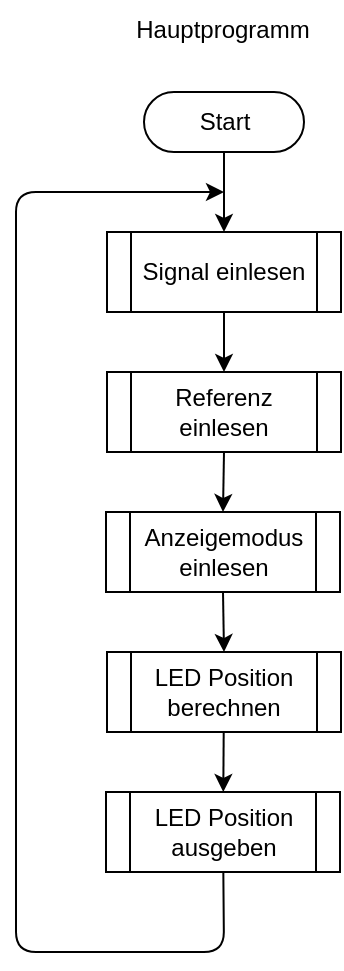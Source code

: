 <mxfile>
    <diagram id="O26fbojR48Uf1aAV7sTd" name="Hauptprogramm">
        <mxGraphModel dx="484" dy="472" grid="0" gridSize="10" guides="1" tooltips="1" connect="1" arrows="1" fold="1" page="1" pageScale="1" pageWidth="827" pageHeight="1169" math="0" shadow="0">
            <root>
                <mxCell id="0"/>
                <mxCell id="1" parent="0"/>
                <mxCell id="10" style="edgeStyle=none;html=1;entryX=0.5;entryY=0;entryDx=0;entryDy=0;" parent="1" source="2" target="5" edge="1">
                    <mxGeometry relative="1" as="geometry"/>
                </mxCell>
                <mxCell id="2" value="Start" style="html=1;dashed=0;whitespace=wrap;shape=mxgraph.dfd.start" parent="1" vertex="1">
                    <mxGeometry x="361" y="66" width="80" height="30" as="geometry"/>
                </mxCell>
                <mxCell id="11" style="edgeStyle=none;html=1;entryX=0.5;entryY=0;entryDx=0;entryDy=0;" parent="1" source="5" target="6" edge="1">
                    <mxGeometry relative="1" as="geometry"/>
                </mxCell>
                <mxCell id="5" value="Signal einlesen" style="shape=process;whiteSpace=wrap;html=1;backgroundOutline=1;" parent="1" vertex="1">
                    <mxGeometry x="342.5" y="136" width="117" height="40" as="geometry"/>
                </mxCell>
                <mxCell id="fySVf92yqNZT5_yrwth1-22" style="edgeStyle=none;jumpStyle=arc;html=1;exitX=0.5;exitY=1;exitDx=0;exitDy=0;entryX=0.5;entryY=0;entryDx=0;entryDy=0;" parent="1" source="6" target="fySVf92yqNZT5_yrwth1-19" edge="1">
                    <mxGeometry relative="1" as="geometry"/>
                </mxCell>
                <mxCell id="6" value="Referenz einlesen" style="shape=process;whiteSpace=wrap;html=1;backgroundOutline=1;" parent="1" vertex="1">
                    <mxGeometry x="342.5" y="206" width="117" height="40" as="geometry"/>
                </mxCell>
                <mxCell id="18" style="edgeStyle=none;html=1;" parent="1" source="14" target="17" edge="1">
                    <mxGeometry relative="1" as="geometry"/>
                </mxCell>
                <mxCell id="14" value="LED Position berechnen" style="shape=process;whiteSpace=wrap;html=1;backgroundOutline=1;" parent="1" vertex="1">
                    <mxGeometry x="342.5" y="346" width="117" height="40" as="geometry"/>
                </mxCell>
                <mxCell id="19" style="edgeStyle=none;html=1;jumpStyle=arc;" parent="1" source="17" edge="1">
                    <mxGeometry relative="1" as="geometry">
                        <mxPoint x="401" y="116" as="targetPoint"/>
                        <Array as="points">
                            <mxPoint x="401" y="496"/>
                            <mxPoint x="297" y="496"/>
                            <mxPoint x="297" y="116"/>
                        </Array>
                    </mxGeometry>
                </mxCell>
                <mxCell id="17" value="LED Position ausgeben" style="shape=process;whiteSpace=wrap;html=1;backgroundOutline=1;" parent="1" vertex="1">
                    <mxGeometry x="342" y="416" width="117" height="40" as="geometry"/>
                </mxCell>
                <mxCell id="fySVf92yqNZT5_yrwth1-23" style="edgeStyle=none;jumpStyle=arc;html=1;exitX=0.5;exitY=1;exitDx=0;exitDy=0;entryX=0.5;entryY=0;entryDx=0;entryDy=0;" parent="1" source="fySVf92yqNZT5_yrwth1-19" target="14" edge="1">
                    <mxGeometry relative="1" as="geometry"/>
                </mxCell>
                <mxCell id="fySVf92yqNZT5_yrwth1-19" value="Anzeigemodus&lt;br&gt;einlesen" style="shape=process;whiteSpace=wrap;html=1;backgroundOutline=1;" parent="1" vertex="1">
                    <mxGeometry x="342" y="276" width="117" height="40" as="geometry"/>
                </mxCell>
                <mxCell id="20" value="Hauptprogramm" style="text;html=1;strokeColor=none;fillColor=none;align=center;verticalAlign=middle;whiteSpace=wrap;rounded=0;" parent="1" vertex="1">
                    <mxGeometry x="345.25" y="20" width="110.5" height="30" as="geometry"/>
                </mxCell>
            </root>
        </mxGraphModel>
    </diagram>
    <diagram id="450rFVRkJWAVE7fzCITJ" name="Signal einlesen">
        <mxGraphModel dx="406" dy="397" grid="0" gridSize="10" guides="1" tooltips="1" connect="1" arrows="1" fold="1" page="1" pageScale="1" pageWidth="827" pageHeight="1169" math="0" shadow="0">
            <root>
                <mxCell id="0"/>
                <mxCell id="1" parent="0"/>
                <mxCell id="enSTSW-jz2sXvOzB7Ztx-1" style="edgeStyle=none;html=1;exitX=0.5;exitY=0.5;exitDx=0;exitDy=15;exitPerimeter=0;entryX=0.5;entryY=0;entryDx=0;entryDy=0;" parent="1" source="trMbCOTIoYY8dVu6mgae-1" target="dqmxXO2vYlBYbtgE4ImE-1" edge="1">
                    <mxGeometry relative="1" as="geometry"/>
                </mxCell>
                <mxCell id="trMbCOTIoYY8dVu6mgae-1" value="Start" style="html=1;dashed=0;whitespace=wrap;shape=mxgraph.dfd.start" parent="1" vertex="1">
                    <mxGeometry x="360" y="65" width="80" height="30" as="geometry"/>
                </mxCell>
                <mxCell id="trMbCOTIoYY8dVu6mgae-2" value="Ende" style="html=1;dashed=0;whitespace=wrap;shape=mxgraph.dfd.start" parent="1" vertex="1">
                    <mxGeometry x="360" y="220" width="80" height="30" as="geometry"/>
                </mxCell>
                <mxCell id="enSTSW-jz2sXvOzB7Ztx-2" style="edgeStyle=none;html=1;exitX=0.5;exitY=1;exitDx=0;exitDy=0;entryX=0.5;entryY=0.5;entryDx=0;entryDy=-15;entryPerimeter=0;" parent="1" source="dqmxXO2vYlBYbtgE4ImE-1" target="trMbCOTIoYY8dVu6mgae-2" edge="1">
                    <mxGeometry relative="1" as="geometry"/>
                </mxCell>
                <mxCell id="dqmxXO2vYlBYbtgE4ImE-1" value="ADC Signal an A2&lt;br&gt;einlesen und zurückgeben" style="shape=parallelogram;perimeter=parallelogramPerimeter;whiteSpace=wrap;html=1;fixedSize=1;" parent="1" vertex="1">
                    <mxGeometry x="330" y="130" width="140" height="50" as="geometry"/>
                </mxCell>
                <mxCell id="ETJSdYTTg-z4ljxHMlw6-1" value="Signal einlesen" style="text;html=1;strokeColor=none;fillColor=none;align=center;verticalAlign=middle;whiteSpace=wrap;rounded=0;" parent="1" vertex="1">
                    <mxGeometry x="345" y="20" width="110" height="30" as="geometry"/>
                </mxCell>
            </root>
        </mxGraphModel>
    </diagram>
    <diagram id="_Ek9zPpsgkf6VE6edusn" name="Referenz einlesen">
        <mxGraphModel dx="484" dy="472" grid="0" gridSize="10" guides="1" tooltips="1" connect="1" arrows="1" fold="1" page="1" pageScale="1" pageWidth="827" pageHeight="1169" math="0" shadow="0">
            <root>
                <mxCell id="0"/>
                <mxCell id="1" parent="0"/>
                <mxCell id="KvHQ7V1Acf3yVv9SnlKU-3" style="edgeStyle=none;html=1;exitX=0.5;exitY=0.5;exitDx=0;exitDy=15;exitPerimeter=0;entryX=0.5;entryY=0;entryDx=0;entryDy=0;" parent="1" source="GqVp5uJhORPxdIj3chC3-1" target="h0gZrjqCItHx2euEInNG-1" edge="1">
                    <mxGeometry relative="1" as="geometry"/>
                </mxCell>
                <mxCell id="GqVp5uJhORPxdIj3chC3-1" value="Start" style="html=1;dashed=0;whitespace=wrap;shape=mxgraph.dfd.start" parent="1" vertex="1">
                    <mxGeometry x="360" y="80" width="80" height="30" as="geometry"/>
                </mxCell>
                <mxCell id="GqVp5uJhORPxdIj3chC3-2" value="Ende" style="html=1;dashed=0;whitespace=wrap;shape=mxgraph.dfd.start" parent="1" vertex="1">
                    <mxGeometry x="360" y="380" width="80" height="30" as="geometry"/>
                </mxCell>
                <mxCell id="KvHQ7V1Acf3yVv9SnlKU-2" style="edgeStyle=none;html=1;exitX=0.5;exitY=1;exitDx=0;exitDy=0;" parent="1" source="h0gZrjqCItHx2euEInNG-1" target="KvHQ7V1Acf3yVv9SnlKU-1" edge="1">
                    <mxGeometry relative="1" as="geometry"/>
                </mxCell>
                <mxCell id="h0gZrjqCItHx2euEInNG-1" value="ADC Signal an A1&lt;br&gt;einlesen" style="shape=parallelogram;perimeter=parallelogramPerimeter;whiteSpace=wrap;html=1;fixedSize=1;" parent="1" vertex="1">
                    <mxGeometry x="335" y="140" width="130" height="50" as="geometry"/>
                </mxCell>
                <mxCell id="KvHQ7V1Acf3yVv9SnlKU-5" value="" style="edgeStyle=none;html=1;" parent="1" source="KvHQ7V1Acf3yVv9SnlKU-1" target="KvHQ7V1Acf3yVv9SnlKU-4" edge="1">
                    <mxGeometry relative="1" as="geometry"/>
                </mxCell>
                <mxCell id="KvHQ7V1Acf3yVv9SnlKU-1" value="ADC Signal an A0&lt;br&gt;einlesen" style="shape=parallelogram;perimeter=parallelogramPerimeter;whiteSpace=wrap;html=1;fixedSize=1;" parent="1" vertex="1">
                    <mxGeometry x="335" y="220" width="130" height="50" as="geometry"/>
                </mxCell>
                <mxCell id="KvHQ7V1Acf3yVv9SnlKU-6" value="" style="edgeStyle=none;html=1;" parent="1" source="KvHQ7V1Acf3yVv9SnlKU-4" target="GqVp5uJhORPxdIj3chC3-2" edge="1">
                    <mxGeometry relative="1" as="geometry"/>
                </mxCell>
                <mxCell id="KvHQ7V1Acf3yVv9SnlKU-4" value="Differenz berechnen und zurückgeben" style="rounded=0;whiteSpace=wrap;html=1;" parent="1" vertex="1">
                    <mxGeometry x="340" y="300" width="120" height="50" as="geometry"/>
                </mxCell>
                <mxCell id="kd1nPjIwxc-YKqGUv04_-1" value="Referenz einlesen" style="text;html=1;strokeColor=none;fillColor=none;align=center;verticalAlign=middle;whiteSpace=wrap;rounded=0;" parent="1" vertex="1">
                    <mxGeometry x="345" y="30" width="110" height="30" as="geometry"/>
                </mxCell>
            </root>
        </mxGraphModel>
    </diagram>
    <diagram id="wJCQboMeX-dNq0_cqoEP" name="Anzeigemodus einlesen">
        <mxGraphModel dx="339" dy="331" grid="0" gridSize="10" guides="1" tooltips="1" connect="1" arrows="1" fold="1" page="1" pageScale="1" pageWidth="827" pageHeight="1169" math="0" shadow="0">
            <root>
                <mxCell id="0"/>
                <mxCell id="1" parent="0"/>
                <mxCell id="IbTi_PK05UJWKWHlWVW7-2" value="" style="edgeStyle=none;html=1;" parent="1" source="aPlLClmATX_K--kwQU6Q-1" target="IbTi_PK05UJWKWHlWVW7-1" edge="1">
                    <mxGeometry relative="1" as="geometry"/>
                </mxCell>
                <mxCell id="aPlLClmATX_K--kwQU6Q-1" value="Start" style="html=1;dashed=0;whitespace=wrap;shape=mxgraph.dfd.start" parent="1" vertex="1">
                    <mxGeometry x="360" y="140" width="80" height="30" as="geometry"/>
                </mxCell>
                <mxCell id="aPlLClmATX_K--kwQU6Q-2" value="Ende" style="html=1;dashed=0;whitespace=wrap;shape=mxgraph.dfd.start" parent="1" vertex="1">
                    <mxGeometry x="360" y="280" width="80" height="30" as="geometry"/>
                </mxCell>
                <mxCell id="SqwfZAMNWn7-qmeQBMl6-1" value="" style="edgeStyle=none;html=1;" parent="1" source="IbTi_PK05UJWKWHlWVW7-1" target="aPlLClmATX_K--kwQU6Q-2" edge="1">
                    <mxGeometry relative="1" as="geometry"/>
                </mxCell>
                <mxCell id="IbTi_PK05UJWKWHlWVW7-1" value="Pin 9 einlesen und Wert zurückgeben" style="shape=parallelogram;perimeter=parallelogramPerimeter;whiteSpace=wrap;html=1;fixedSize=1;" parent="1" vertex="1">
                    <mxGeometry x="317.5" y="200" width="165" height="50" as="geometry"/>
                </mxCell>
                <mxCell id="Jwk3q93X2aY-TV83_qOB-1" value="Anzeigemodus einlesen" style="text;html=1;strokeColor=none;fillColor=none;align=center;verticalAlign=middle;whiteSpace=wrap;rounded=0;" parent="1" vertex="1">
                    <mxGeometry x="322.5" y="90" width="155" height="30" as="geometry"/>
                </mxCell>
            </root>
        </mxGraphModel>
    </diagram>
    <diagram id="XBPcOxajth_M0YE3lk5U" name="LED Position berechnen">
        <mxGraphModel dx="484" dy="472" grid="0" gridSize="10" guides="1" tooltips="1" connect="1" arrows="1" fold="1" page="1" pageScale="1" pageWidth="827" pageHeight="1169" math="0" shadow="0">
            <root>
                <mxCell id="0"/>
                <mxCell id="1" parent="0"/>
                <mxCell id="4iBSOpFGQ1_5AZg9AWhn-8" value="" style="edgeStyle=none;html=1;" parent="1" source="4iBSOpFGQ1_5AZg9AWhn-1" target="4iBSOpFGQ1_5AZg9AWhn-3" edge="1">
                    <mxGeometry relative="1" as="geometry"/>
                </mxCell>
                <mxCell id="4iBSOpFGQ1_5AZg9AWhn-1" value="Start" style="html=1;dashed=0;whitespace=wrap;shape=mxgraph.dfd.start" parent="1" vertex="1">
                    <mxGeometry x="360" y="60" width="80" height="30" as="geometry"/>
                </mxCell>
                <mxCell id="4iBSOpFGQ1_5AZg9AWhn-2" value="Ende" style="html=1;dashed=0;whitespace=wrap;shape=mxgraph.dfd.start" parent="1" vertex="1">
                    <mxGeometry x="360" y="470" width="80" height="30" as="geometry"/>
                </mxCell>
                <mxCell id="4iBSOpFGQ1_5AZg9AWhn-9" value="" style="edgeStyle=none;html=1;" parent="1" source="4iBSOpFGQ1_5AZg9AWhn-3" target="4iBSOpFGQ1_5AZg9AWhn-4" edge="1">
                    <mxGeometry relative="1" as="geometry"/>
                </mxCell>
                <mxCell id="4iBSOpFGQ1_5AZg9AWhn-3" value="Quotient aus Signalwert und Referenzwert bilden" style="rounded=0;whiteSpace=wrap;html=1;" parent="1" vertex="1">
                    <mxGeometry x="340" y="120" width="120" height="60" as="geometry"/>
                </mxCell>
                <mxCell id="4iBSOpFGQ1_5AZg9AWhn-10" value="" style="edgeStyle=none;html=1;" parent="1" source="4iBSOpFGQ1_5AZg9AWhn-4" target="4iBSOpFGQ1_5AZg9AWhn-5" edge="1">
                    <mxGeometry relative="1" as="geometry"/>
                </mxCell>
                <mxCell id="4iBSOpFGQ1_5AZg9AWhn-4" value="Quotient mit Anzahl der LEDs multiplizieren" style="rounded=0;whiteSpace=wrap;html=1;" parent="1" vertex="1">
                    <mxGeometry x="340" y="210" width="120" height="70" as="geometry"/>
                </mxCell>
                <mxCell id="4iBSOpFGQ1_5AZg9AWhn-7" value="" style="edgeStyle=none;html=1;" parent="1" source="4iBSOpFGQ1_5AZg9AWhn-5" target="4iBSOpFGQ1_5AZg9AWhn-6" edge="1">
                    <mxGeometry relative="1" as="geometry"/>
                </mxCell>
                <mxCell id="4iBSOpFGQ1_5AZg9AWhn-5" value="auf ganze Zahl runden" style="rounded=0;whiteSpace=wrap;html=1;" parent="1" vertex="1">
                    <mxGeometry x="340" y="310" width="120" height="60" as="geometry"/>
                </mxCell>
                <mxCell id="4iBSOpFGQ1_5AZg9AWhn-11" value="" style="edgeStyle=none;html=1;" parent="1" source="4iBSOpFGQ1_5AZg9AWhn-6" target="4iBSOpFGQ1_5AZg9AWhn-2" edge="1">
                    <mxGeometry relative="1" as="geometry"/>
                </mxCell>
                <mxCell id="4iBSOpFGQ1_5AZg9AWhn-6" value="1 abziehen und&lt;br&gt;zurückgeben" style="rounded=0;whiteSpace=wrap;html=1;" parent="1" vertex="1">
                    <mxGeometry x="340" y="400" width="120" height="40" as="geometry"/>
                </mxCell>
                <mxCell id="F4THtUC9Pz-LIFDfOSCk-1" value="LED Position berechnnen" style="text;html=1;strokeColor=none;fillColor=none;align=center;verticalAlign=middle;whiteSpace=wrap;rounded=0;" parent="1" vertex="1">
                    <mxGeometry x="322.5" y="20" width="155" height="30" as="geometry"/>
                </mxCell>
            </root>
        </mxGraphModel>
    </diagram>
    <diagram id="JdjiHE0KEyb2ZBgvRoHp" name="LED Position ausgeben">
        <mxGraphModel dx="608" dy="2689" grid="0" gridSize="10" guides="1" tooltips="1" connect="1" arrows="1" fold="1" page="0" pageScale="1" pageWidth="827" pageHeight="1169" math="0" shadow="0">
            <root>
                <mxCell id="0"/>
                <mxCell id="1" parent="0"/>
                <mxCell id="Ujs8S-BIjF6tcbrlZMKm-17" style="edgeStyle=none;html=1;exitX=0.5;exitY=0.5;exitDx=0;exitDy=15;exitPerimeter=0;entryX=0.5;entryY=0;entryDx=0;entryDy=0;" parent="1" source="8uB20kjHihdzwcw-PyJV-1" target="Ujs8S-BIjF6tcbrlZMKm-14" edge="1">
                    <mxGeometry relative="1" as="geometry"/>
                </mxCell>
                <mxCell id="8uB20kjHihdzwcw-PyJV-1" value="Start" style="html=1;dashed=0;whitespace=wrap;shape=mxgraph.dfd.start" parent="1" vertex="1">
                    <mxGeometry x="360" y="10" width="80" height="30" as="geometry"/>
                </mxCell>
                <mxCell id="8uB20kjHihdzwcw-PyJV-2" value="Ende" style="html=1;dashed=0;whitespace=wrap;shape=mxgraph.dfd.start" parent="1" vertex="1">
                    <mxGeometry x="360" y="1262" width="80" height="30" as="geometry"/>
                </mxCell>
                <mxCell id="Ujs8S-BIjF6tcbrlZMKm-4" style="edgeStyle=none;html=1;exitX=0.5;exitY=1;exitDx=0;exitDy=0;entryX=0.5;entryY=0;entryDx=0;entryDy=0;" parent="1" source="Ujs8S-BIjF6tcbrlZMKm-1" target="Ujs8S-BIjF6tcbrlZMKm-3" edge="1">
                    <mxGeometry relative="1" as="geometry"/>
                </mxCell>
                <mxCell id="Ujs8S-BIjF6tcbrlZMKm-7" value="ja" style="edgeLabel;html=1;align=center;verticalAlign=middle;resizable=0;points=[];" parent="Ujs8S-BIjF6tcbrlZMKm-4" vertex="1" connectable="0">
                    <mxGeometry x="-0.355" y="-1" relative="1" as="geometry">
                        <mxPoint x="15" as="offset"/>
                    </mxGeometry>
                </mxCell>
                <mxCell id="Td2UPrfkBwUJELprVeOD-4" value="nein" style="edgeStyle=none;html=1;exitX=1;exitY=0.5;exitDx=0;exitDy=0;entryX=0.5;entryY=0;entryDx=0;entryDy=0;" parent="1" source="Ujs8S-BIjF6tcbrlZMKm-1" target="Td2UPrfkBwUJELprVeOD-1" edge="1">
                    <mxGeometry x="-0.91" y="14" relative="1" as="geometry">
                        <Array as="points">
                            <mxPoint x="520" y="224"/>
                            <mxPoint x="520" y="480"/>
                            <mxPoint x="400" y="480"/>
                        </Array>
                        <mxPoint as="offset"/>
                    </mxGeometry>
                </mxCell>
                <mxCell id="Ujs8S-BIjF6tcbrlZMKm-1" value="Zählvariable &lt;br&gt;&amp;lt; &lt;br&gt;Anzalhl der LEDs" style="shape=rhombus;html=1;dashed=0;whitespace=wrap;perimeter=rhombusPerimeter;" parent="1" vertex="1">
                    <mxGeometry x="310" y="179" width="180" height="90" as="geometry"/>
                </mxCell>
                <mxCell id="Ujs8S-BIjF6tcbrlZMKm-12" style="edgeStyle=none;html=1;exitX=0.5;exitY=1;exitDx=0;exitDy=0;entryX=0.5;entryY=1;entryDx=0;entryDy=0;" parent="1" source="Ujs8S-BIjF6tcbrlZMKm-2" target="Ujs8S-BIjF6tcbrlZMKm-10" edge="1">
                    <mxGeometry relative="1" as="geometry">
                        <Array as="points">
                            <mxPoint x="400" y="470"/>
                            <mxPoint x="220" y="470"/>
                        </Array>
                    </mxGeometry>
                </mxCell>
                <mxCell id="Ujs8S-BIjF6tcbrlZMKm-2" value="Adressierten LED Pin&lt;br&gt;hochohmig schalten" style="shape=parallelogram;perimeter=parallelogramPerimeter;whiteSpace=wrap;html=1;fixedSize=1;" parent="1" vertex="1">
                    <mxGeometry x="320" y="389" width="160" height="60" as="geometry"/>
                </mxCell>
                <mxCell id="Ujs8S-BIjF6tcbrlZMKm-8" style="edgeStyle=none;html=1;exitX=0.5;exitY=1;exitDx=0;exitDy=0;entryX=0.5;entryY=0;entryDx=0;entryDy=0;" parent="1" source="Ujs8S-BIjF6tcbrlZMKm-3" target="Ujs8S-BIjF6tcbrlZMKm-2" edge="1">
                    <mxGeometry relative="1" as="geometry"/>
                </mxCell>
                <mxCell id="Ujs8S-BIjF6tcbrlZMKm-3" value="LED Pin an Stelle der Zählvariable&lt;br&gt;im Array adressieren" style="rounded=0;whiteSpace=wrap;html=1;" parent="1" vertex="1">
                    <mxGeometry x="340" y="309" width="120" height="50" as="geometry"/>
                </mxCell>
                <mxCell id="Ujs8S-BIjF6tcbrlZMKm-16" style="edgeStyle=none;html=1;exitX=0.5;exitY=0;exitDx=0;exitDy=0;" parent="1" source="Ujs8S-BIjF6tcbrlZMKm-10" edge="1">
                    <mxGeometry relative="1" as="geometry">
                        <mxPoint x="400" y="149" as="targetPoint"/>
                        <Array as="points">
                            <mxPoint x="220" y="149"/>
                        </Array>
                    </mxGeometry>
                </mxCell>
                <mxCell id="Ujs8S-BIjF6tcbrlZMKm-10" value="Zählvariable inkrementieren" style="rounded=0;whiteSpace=wrap;html=1;" parent="1" vertex="1">
                    <mxGeometry x="164" y="204" width="110" height="40" as="geometry"/>
                </mxCell>
                <mxCell id="Ujs8S-BIjF6tcbrlZMKm-15" value="" style="edgeStyle=none;html=1;" parent="1" source="Ujs8S-BIjF6tcbrlZMKm-14" target="Ujs8S-BIjF6tcbrlZMKm-1" edge="1">
                    <mxGeometry relative="1" as="geometry"/>
                </mxCell>
                <mxCell id="Ujs8S-BIjF6tcbrlZMKm-14" value="Zählvariable anlegen und mit 0 initialisieren" style="rounded=0;whiteSpace=wrap;html=1;" parent="1" vertex="1">
                    <mxGeometry x="333" y="69" width="134" height="60" as="geometry"/>
                </mxCell>
                <mxCell id="Ujs8S-BIjF6tcbrlZMKm-24" style="edgeStyle=none;html=1;exitX=0.5;exitY=1;exitDx=0;exitDy=0;entryX=0.5;entryY=0;entryDx=0;entryDy=0;" parent="1" source="Ujs8S-BIjF6tcbrlZMKm-18" target="Ujs8S-BIjF6tcbrlZMKm-23" edge="1">
                    <mxGeometry relative="1" as="geometry"/>
                </mxCell>
                <mxCell id="Ujs8S-BIjF6tcbrlZMKm-40" value="ja" style="edgeLabel;html=1;align=center;verticalAlign=middle;resizable=0;points=[];" parent="Ujs8S-BIjF6tcbrlZMKm-24" vertex="1" connectable="0">
                    <mxGeometry x="-0.296" y="-1" relative="1" as="geometry">
                        <mxPoint x="11" as="offset"/>
                    </mxGeometry>
                </mxCell>
                <mxCell id="Ujs8S-BIjF6tcbrlZMKm-41" style="edgeStyle=none;html=1;entryX=0.5;entryY=0;entryDx=0;entryDy=0;" parent="1" source="Ujs8S-BIjF6tcbrlZMKm-18" target="Ujs8S-BIjF6tcbrlZMKm-42" edge="1">
                    <mxGeometry relative="1" as="geometry">
                        <mxPoint x="620" y="729" as="targetPoint"/>
                        <Array as="points">
                            <mxPoint x="640" y="690"/>
                        </Array>
                    </mxGeometry>
                </mxCell>
                <mxCell id="Ujs8S-BIjF6tcbrlZMKm-43" value="nein" style="edgeLabel;html=1;align=center;verticalAlign=middle;resizable=0;points=[];" parent="Ujs8S-BIjF6tcbrlZMKm-41" vertex="1" connectable="0">
                    <mxGeometry x="-0.87" y="1" relative="1" as="geometry">
                        <mxPoint y="11" as="offset"/>
                    </mxGeometry>
                </mxCell>
                <mxCell id="Ujs8S-BIjF6tcbrlZMKm-18" value="Ist Modus = Balken?" style="shape=rhombus;html=1;dashed=0;whitespace=wrap;perimeter=rhombusPerimeter;" parent="1" vertex="1">
                    <mxGeometry x="310" y="650" width="180" height="80" as="geometry"/>
                </mxCell>
                <mxCell id="Ujs8S-BIjF6tcbrlZMKm-33" value="" style="edgeStyle=none;html=1;" parent="1" source="Ujs8S-BIjF6tcbrlZMKm-22" target="Ujs8S-BIjF6tcbrlZMKm-32" edge="1">
                    <mxGeometry relative="1" as="geometry"/>
                </mxCell>
                <mxCell id="Ujs8S-BIjF6tcbrlZMKm-34" value="ja" style="edgeLabel;html=1;align=center;verticalAlign=middle;resizable=0;points=[];" parent="Ujs8S-BIjF6tcbrlZMKm-33" vertex="1" connectable="0">
                    <mxGeometry x="-0.426" relative="1" as="geometry">
                        <mxPoint x="14" as="offset"/>
                    </mxGeometry>
                </mxCell>
                <mxCell id="Ujs8S-BIjF6tcbrlZMKm-47" style="edgeStyle=none;html=1;exitX=1;exitY=0.5;exitDx=0;exitDy=0;" parent="1" source="Ujs8S-BIjF6tcbrlZMKm-22" edge="1">
                    <mxGeometry relative="1" as="geometry">
                        <mxPoint x="640" y="955" as="targetPoint"/>
                    </mxGeometry>
                </mxCell>
                <mxCell id="Ujs8S-BIjF6tcbrlZMKm-48" value="nein" style="edgeLabel;html=1;align=center;verticalAlign=middle;resizable=0;points=[];" parent="Ujs8S-BIjF6tcbrlZMKm-47" vertex="1" connectable="0">
                    <mxGeometry x="-0.762" y="2" relative="1" as="geometry">
                        <mxPoint y="17" as="offset"/>
                    </mxGeometry>
                </mxCell>
                <mxCell id="Ujs8S-BIjF6tcbrlZMKm-22" value="Zählvariable &lt;br&gt;&amp;lt; &lt;br&gt;LED Position" style="shape=rhombus;html=1;dashed=0;whitespace=wrap;perimeter=rhombusPerimeter;" parent="1" vertex="1">
                    <mxGeometry x="310" y="910" width="180" height="90" as="geometry"/>
                </mxCell>
                <mxCell id="Ujs8S-BIjF6tcbrlZMKm-25" style="edgeStyle=none;html=1;exitX=0.5;exitY=1;exitDx=0;exitDy=0;" parent="1" source="Ujs8S-BIjF6tcbrlZMKm-23" target="Ujs8S-BIjF6tcbrlZMKm-22" edge="1">
                    <mxGeometry relative="1" as="geometry"/>
                </mxCell>
                <mxCell id="Ujs8S-BIjF6tcbrlZMKm-23" value="Zählvariable anlegen und mit 0 initialisieren" style="rounded=0;whiteSpace=wrap;html=1;" parent="1" vertex="1">
                    <mxGeometry x="333" y="760" width="134" height="60" as="geometry"/>
                </mxCell>
                <mxCell id="Ujs8S-BIjF6tcbrlZMKm-36" style="edgeStyle=none;html=1;exitX=0.5;exitY=1;exitDx=0;exitDy=0;entryX=0.5;entryY=0;entryDx=0;entryDy=0;" parent="1" source="Ujs8S-BIjF6tcbrlZMKm-32" target="Ujs8S-BIjF6tcbrlZMKm-35" edge="1">
                    <mxGeometry relative="1" as="geometry"/>
                </mxCell>
                <mxCell id="Ujs8S-BIjF6tcbrlZMKm-32" value="LED Pin an Stelle der Zählvariable&lt;br&gt;im Array adressieren" style="rounded=0;whiteSpace=wrap;html=1;" parent="1" vertex="1">
                    <mxGeometry x="325" y="1050" width="150" height="50" as="geometry"/>
                </mxCell>
                <mxCell id="Ujs8S-BIjF6tcbrlZMKm-37" style="edgeStyle=none;html=1;exitX=0.5;exitY=1;exitDx=0;exitDy=0;entryX=0.5;entryY=1;entryDx=0;entryDy=0;" parent="1" source="Ujs8S-BIjF6tcbrlZMKm-35" target="Ujs8S-BIjF6tcbrlZMKm-38" edge="1">
                    <mxGeometry relative="1" as="geometry">
                        <mxPoint x="170" y="979" as="targetPoint"/>
                        <Array as="points">
                            <mxPoint x="400" y="1210"/>
                            <mxPoint x="200" y="1210"/>
                        </Array>
                    </mxGeometry>
                </mxCell>
                <mxCell id="Ujs8S-BIjF6tcbrlZMKm-35" value="Adressierten LED Pin&lt;br&gt;auf OUTPUT setzen &lt;br&gt;und auf LOW schalten" style="shape=parallelogram;perimeter=parallelogramPerimeter;whiteSpace=wrap;html=1;fixedSize=1;" parent="1" vertex="1">
                    <mxGeometry x="310" y="1120" width="180" height="60" as="geometry"/>
                </mxCell>
                <mxCell id="Ujs8S-BIjF6tcbrlZMKm-39" style="edgeStyle=none;html=1;exitX=0.5;exitY=0;exitDx=0;exitDy=0;" parent="1" source="Ujs8S-BIjF6tcbrlZMKm-38" edge="1">
                    <mxGeometry relative="1" as="geometry">
                        <mxPoint x="400" y="840" as="targetPoint"/>
                        <Array as="points">
                            <mxPoint x="200" y="840"/>
                        </Array>
                    </mxGeometry>
                </mxCell>
                <mxCell id="Ujs8S-BIjF6tcbrlZMKm-38" value="Zählvariable inkrementieren" style="rounded=0;whiteSpace=wrap;html=1;" parent="1" vertex="1">
                    <mxGeometry x="145" y="935" width="110" height="40" as="geometry"/>
                </mxCell>
                <mxCell id="Ujs8S-BIjF6tcbrlZMKm-45" style="edgeStyle=none;html=1;exitX=0.5;exitY=1;exitDx=0;exitDy=0;entryX=0.5;entryY=0;entryDx=0;entryDy=0;" parent="1" source="Ujs8S-BIjF6tcbrlZMKm-42" target="Ujs8S-BIjF6tcbrlZMKm-44" edge="1">
                    <mxGeometry relative="1" as="geometry"/>
                </mxCell>
                <mxCell id="Ujs8S-BIjF6tcbrlZMKm-42" value="LED Pin an Stelle der Zählvariable&lt;br&gt;im Array adressieren" style="rounded=0;whiteSpace=wrap;html=1;" parent="1" vertex="1">
                    <mxGeometry x="580" y="750" width="120" height="50" as="geometry"/>
                </mxCell>
                <mxCell id="Ujs8S-BIjF6tcbrlZMKm-46" style="edgeStyle=none;html=1;exitX=0.5;exitY=1;exitDx=0;exitDy=0;entryX=0.5;entryY=0.5;entryDx=0;entryDy=-15;entryPerimeter=0;" parent="1" source="Ujs8S-BIjF6tcbrlZMKm-44" target="8uB20kjHihdzwcw-PyJV-2" edge="1">
                    <mxGeometry relative="1" as="geometry">
                        <mxPoint x="639.69" y="1269" as="targetPoint"/>
                        <Array as="points">
                            <mxPoint x="640" y="1240"/>
                            <mxPoint x="400" y="1240"/>
                        </Array>
                    </mxGeometry>
                </mxCell>
                <mxCell id="Ujs8S-BIjF6tcbrlZMKm-44" value="Adressierten LED Pin&lt;br&gt;auf OUTPUT setzen &lt;br&gt;und auf LOW schalten" style="shape=parallelogram;perimeter=parallelogramPerimeter;whiteSpace=wrap;html=1;fixedSize=1;" parent="1" vertex="1">
                    <mxGeometry x="550" y="830" width="180" height="60" as="geometry"/>
                </mxCell>
                <mxCell id="Td2UPrfkBwUJELprVeOD-2" value="nein" style="edgeStyle=none;html=1;" parent="1" source="Td2UPrfkBwUJELprVeOD-1" target="Ujs8S-BIjF6tcbrlZMKm-18" edge="1">
                    <mxGeometry x="-0.2" y="20" relative="1" as="geometry">
                        <mxPoint as="offset"/>
                    </mxGeometry>
                </mxCell>
                <mxCell id="Td2UPrfkBwUJELprVeOD-6" style="edgeStyle=none;html=1;exitX=0;exitY=0.5;exitDx=0;exitDy=0;entryX=0.5;entryY=0.5;entryDx=0;entryDy=-15;entryPerimeter=0;" parent="1" source="Td2UPrfkBwUJELprVeOD-1" edge="1" target="8uB20kjHihdzwcw-PyJV-2">
                    <mxGeometry relative="1" as="geometry">
                        <mxPoint x="400" y="1256" as="targetPoint"/>
                        <Array as="points">
                            <mxPoint x="120" y="560"/>
                            <mxPoint x="120" y="1240"/>
                            <mxPoint x="400" y="1240"/>
                        </Array>
                    </mxGeometry>
                </mxCell>
                <mxCell id="Td2UPrfkBwUJELprVeOD-7" value="ja" style="edgeLabel;html=1;align=center;verticalAlign=middle;resizable=0;points=[];" parent="Td2UPrfkBwUJELprVeOD-6" vertex="1" connectable="0">
                    <mxGeometry x="-0.968" y="1" relative="1" as="geometry">
                        <mxPoint y="9" as="offset"/>
                    </mxGeometry>
                </mxCell>
                <mxCell id="Td2UPrfkBwUJELprVeOD-1" value="LED Position &amp;lt; 0?" style="shape=rhombus;html=1;dashed=0;whitespace=wrap;perimeter=rhombusPerimeter;" parent="1" vertex="1">
                    <mxGeometry x="310" y="520" width="180" height="80" as="geometry"/>
                </mxCell>
                <mxCell id="ho324RxzaC3sAuTVDzVU-1" value="LED Position ausgeben" style="text;html=1;strokeColor=none;fillColor=none;align=center;verticalAlign=middle;whiteSpace=wrap;rounded=0;" parent="1" vertex="1">
                    <mxGeometry x="322.5" y="-30" width="155" height="30" as="geometry"/>
                </mxCell>
            </root>
        </mxGraphModel>
    </diagram>
</mxfile>